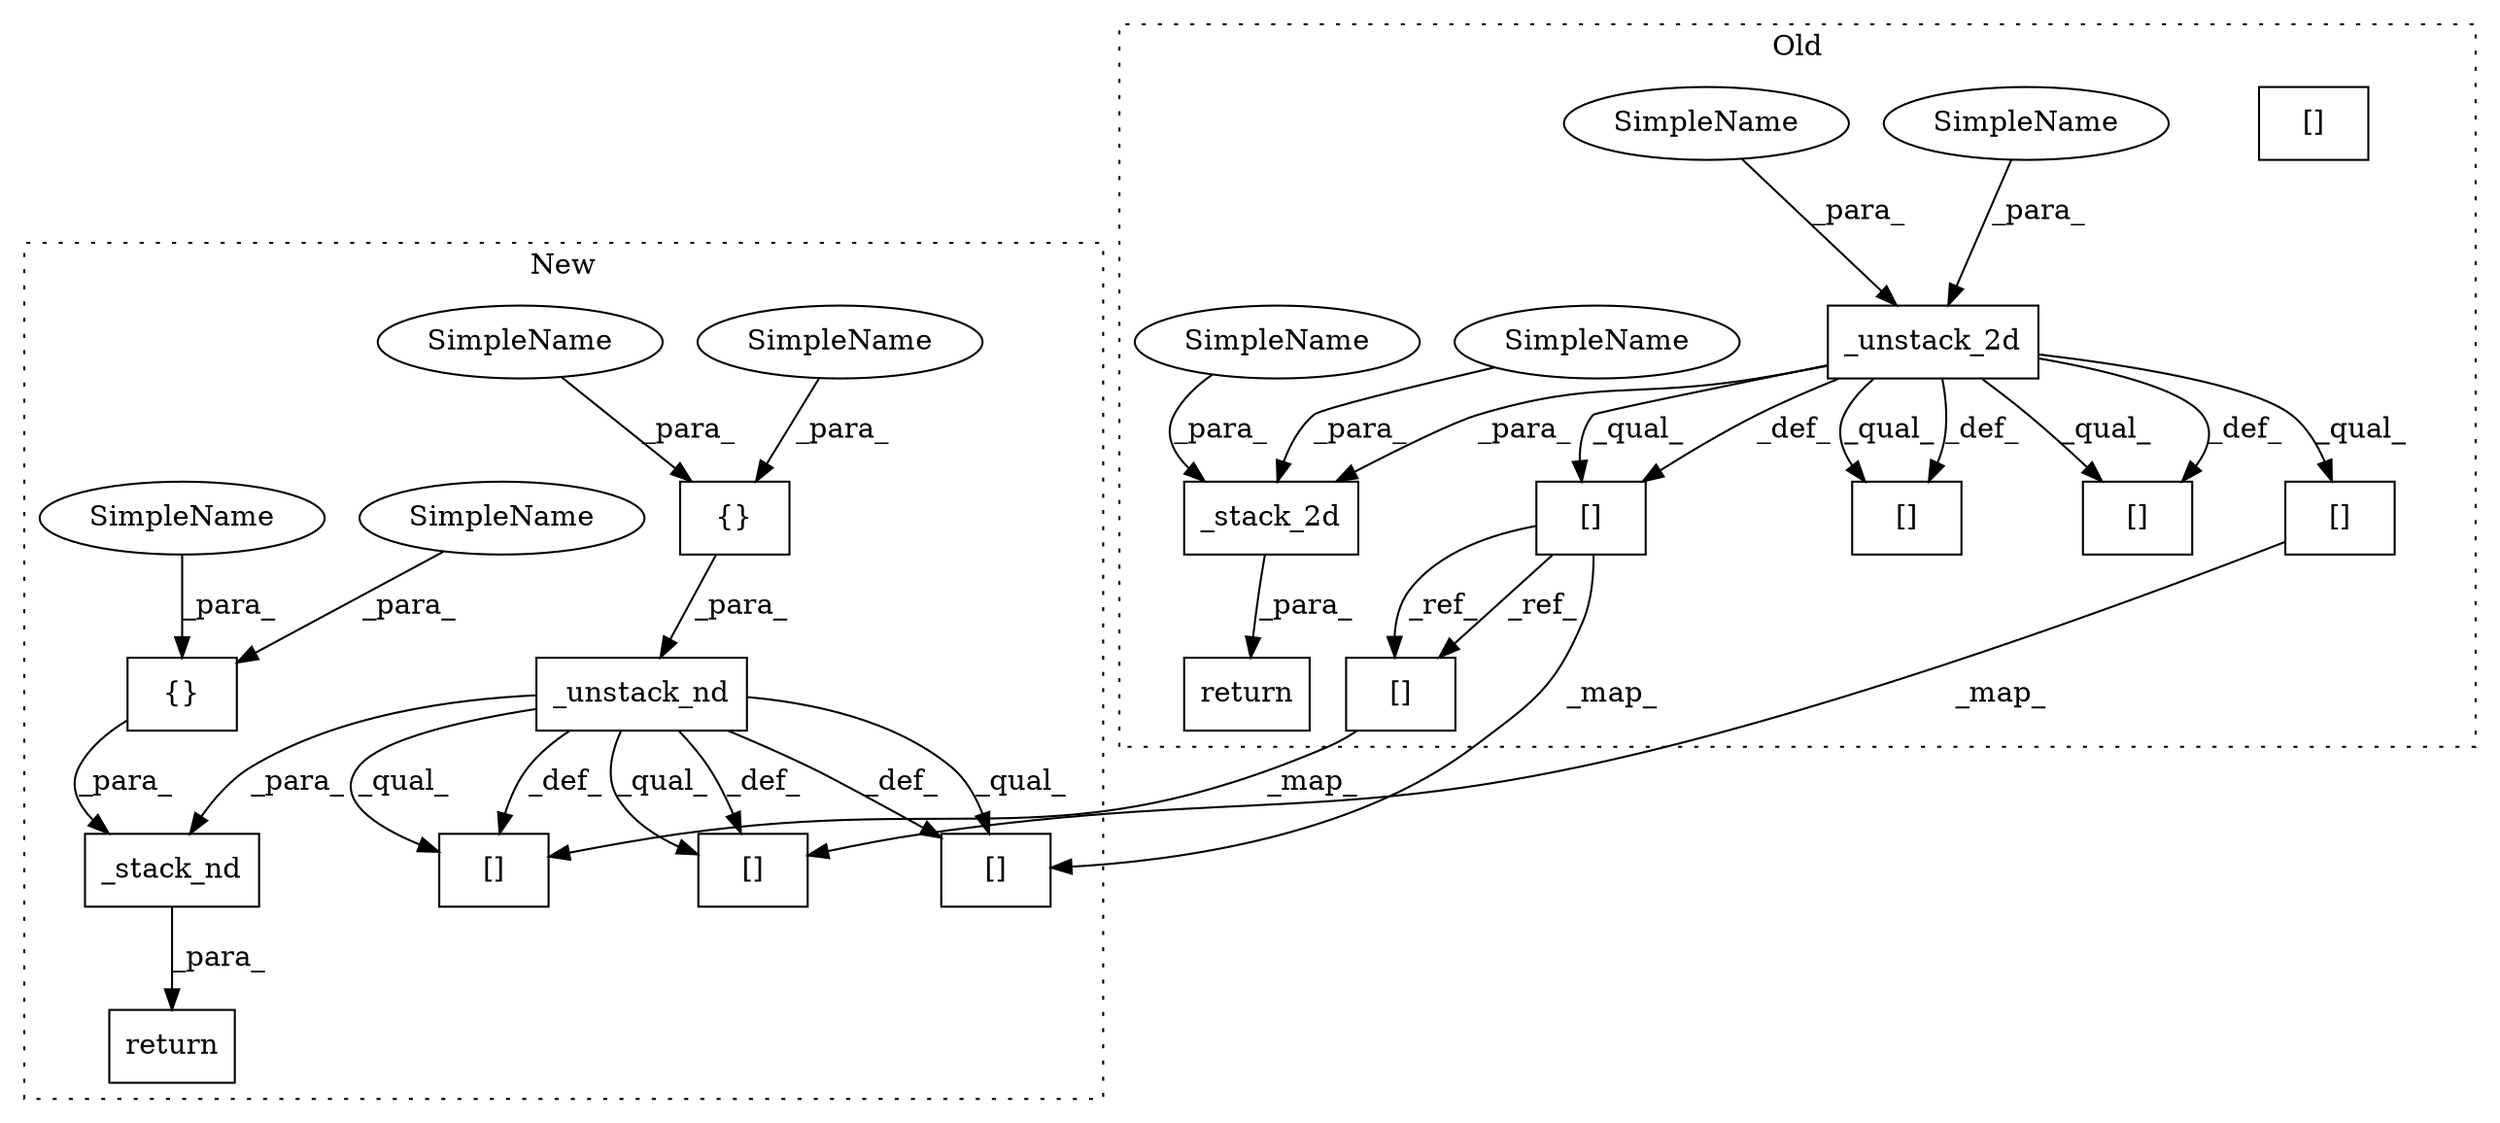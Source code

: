 digraph G {
subgraph cluster0 {
1 [label="_unstack_2d" a="32" s="22776,22812" l="12,1" shape="box"];
3 [label="[]" a="2" s="23496,23524" l="27,1" shape="box"];
4 [label="_stack_2d" a="32" s="23588,23621" l="10,1" shape="box"];
6 [label="[]" a="2" s="23108,23136" l="27,1" shape="box"];
10 [label="[]" a="2" s="23237,23266" l="10,1" shape="box"];
13 [label="[]" a="2" s="23175,23186" l="10,1" shape="box"];
14 [label="[]" a="2" s="23237,23266" l="10,1" shape="box"];
15 [label="return" a="41" s="23581" l="7" shape="box"];
17 [label="[]" a="2" s="23237,23266" l="10,1" shape="box"];
18 [label="SimpleName" a="42" s="23605" l="7" shape="ellipse"];
19 [label="SimpleName" a="42" s="22796" l="7" shape="ellipse"];
20 [label="SimpleName" a="42" s="23613" l="8" shape="ellipse"];
21 [label="SimpleName" a="42" s="22804" l="8" shape="ellipse"];
label = "Old";
style="dotted";
}
subgraph cluster1 {
2 [label="return" a="41" s="23696" l="7" shape="box"];
5 [label="{}" a="4" s="22909,22926" l="1,1" shape="box"];
7 [label="[]" a="2" s="23223,23251" l="27,1" shape="box"];
8 [label="{}" a="4" s="23729,23746" l="1,1" shape="box"];
9 [label="[]" a="2" s="23352,23381" l="10,1" shape="box"];
11 [label="_stack_nd" a="32" s="23703,23747" l="10,1" shape="box"];
12 [label="[]" a="2" s="23290,23301" l="10,1" shape="box"];
16 [label="_unstack_nd" a="32" s="22880,22927" l="12,1" shape="box"];
22 [label="SimpleName" a="42" s="22918" l="8" shape="ellipse"];
23 [label="SimpleName" a="42" s="23738" l="8" shape="ellipse"];
24 [label="SimpleName" a="42" s="23730" l="7" shape="ellipse"];
25 [label="SimpleName" a="42" s="22910" l="7" shape="ellipse"];
label = "New";
style="dotted";
}
1 -> 3 [label="_def_"];
1 -> 14 [label="_def_"];
1 -> 3 [label="_qual_"];
1 -> 6 [label="_qual_"];
1 -> 4 [label="_para_"];
1 -> 6 [label="_def_"];
1 -> 13 [label="_qual_"];
1 -> 14 [label="_qual_"];
4 -> 15 [label="_para_"];
5 -> 16 [label="_para_"];
6 -> 17 [label="_ref_"];
6 -> 17 [label="_ref_"];
6 -> 7 [label="_map_"];
8 -> 11 [label="_para_"];
11 -> 2 [label="_para_"];
13 -> 12 [label="_map_"];
16 -> 9 [label="_qual_"];
16 -> 7 [label="_qual_"];
16 -> 7 [label="_def_"];
16 -> 12 [label="_qual_"];
16 -> 12 [label="_def_"];
16 -> 9 [label="_def_"];
16 -> 11 [label="_para_"];
17 -> 9 [label="_map_"];
18 -> 4 [label="_para_"];
19 -> 1 [label="_para_"];
20 -> 4 [label="_para_"];
21 -> 1 [label="_para_"];
22 -> 5 [label="_para_"];
23 -> 8 [label="_para_"];
24 -> 8 [label="_para_"];
25 -> 5 [label="_para_"];
}